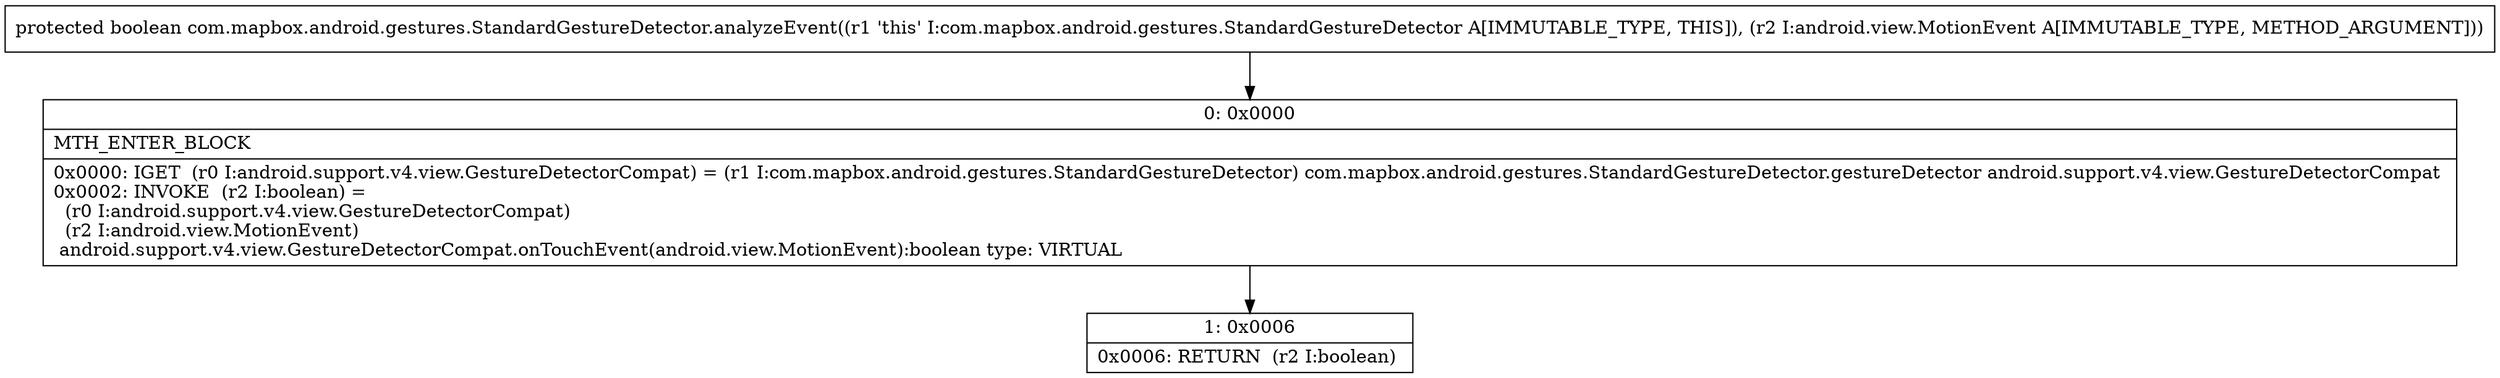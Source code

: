 digraph "CFG forcom.mapbox.android.gestures.StandardGestureDetector.analyzeEvent(Landroid\/view\/MotionEvent;)Z" {
Node_0 [shape=record,label="{0\:\ 0x0000|MTH_ENTER_BLOCK\l|0x0000: IGET  (r0 I:android.support.v4.view.GestureDetectorCompat) = (r1 I:com.mapbox.android.gestures.StandardGestureDetector) com.mapbox.android.gestures.StandardGestureDetector.gestureDetector android.support.v4.view.GestureDetectorCompat \l0x0002: INVOKE  (r2 I:boolean) = \l  (r0 I:android.support.v4.view.GestureDetectorCompat)\l  (r2 I:android.view.MotionEvent)\l android.support.v4.view.GestureDetectorCompat.onTouchEvent(android.view.MotionEvent):boolean type: VIRTUAL \l}"];
Node_1 [shape=record,label="{1\:\ 0x0006|0x0006: RETURN  (r2 I:boolean) \l}"];
MethodNode[shape=record,label="{protected boolean com.mapbox.android.gestures.StandardGestureDetector.analyzeEvent((r1 'this' I:com.mapbox.android.gestures.StandardGestureDetector A[IMMUTABLE_TYPE, THIS]), (r2 I:android.view.MotionEvent A[IMMUTABLE_TYPE, METHOD_ARGUMENT])) }"];
MethodNode -> Node_0;
Node_0 -> Node_1;
}

